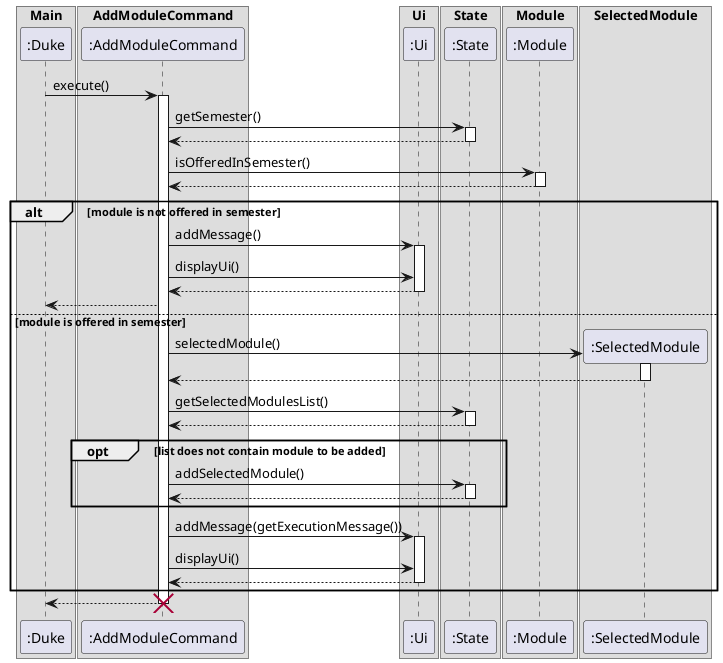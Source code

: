 @startuml
box Main
Participant ":Duke" as Duke
end box
box AddModuleCommand
Participant ":AddModuleCommand" as AddModuleCommand
end box
box Ui
Participant ":Ui" as Ui
end box
box State
Participant ":State" as State
end box
box Module
Participant ":Module" as Module
end box
box SelectedModule
Participant ":SelectedModule" as SelectedModule
end box

Duke -> AddModuleCommand : execute()
activate AddModuleCommand
AddModuleCommand -> State : getSemester()
activate State
State --> AddModuleCommand
deactivate State
AddModuleCommand -> Module :isOfferedInSemester()
activate Module
Module --> AddModuleCommand
deactivate Module


alt module is not offered in semester
AddModuleCommand -> Ui: addMessage()
activate Ui
AddModuleCommand -> Ui: displayUi()
Ui --> AddModuleCommand
deactivate Ui
AddModuleCommand --> Duke

else module is offered in semester
create SelectedModule
AddModuleCommand -> SelectedModule : selectedModule()
'activate AddModuleCommand
activate SelectedModule
SelectedModule --> AddModuleCommand
deactivate SelectedModule
AddModuleCommand -> State : getSelectedModulesList()
activate State
State --> AddModuleCommand
deactivate State

opt list does not contain module to be added
AddModuleCommand -> State : addSelectedModule()
activate State
State --> AddModuleCommand
deactivate State
end

AddModuleCommand -> Ui :addMessage(getExecutionMessage())
activate Ui
AddModuleCommand -> Ui :displayUi()
Ui --> AddModuleCommand :
deactivate Ui
end

AddModuleCommand --> Duke
destroy AddModuleCommand

@enduml